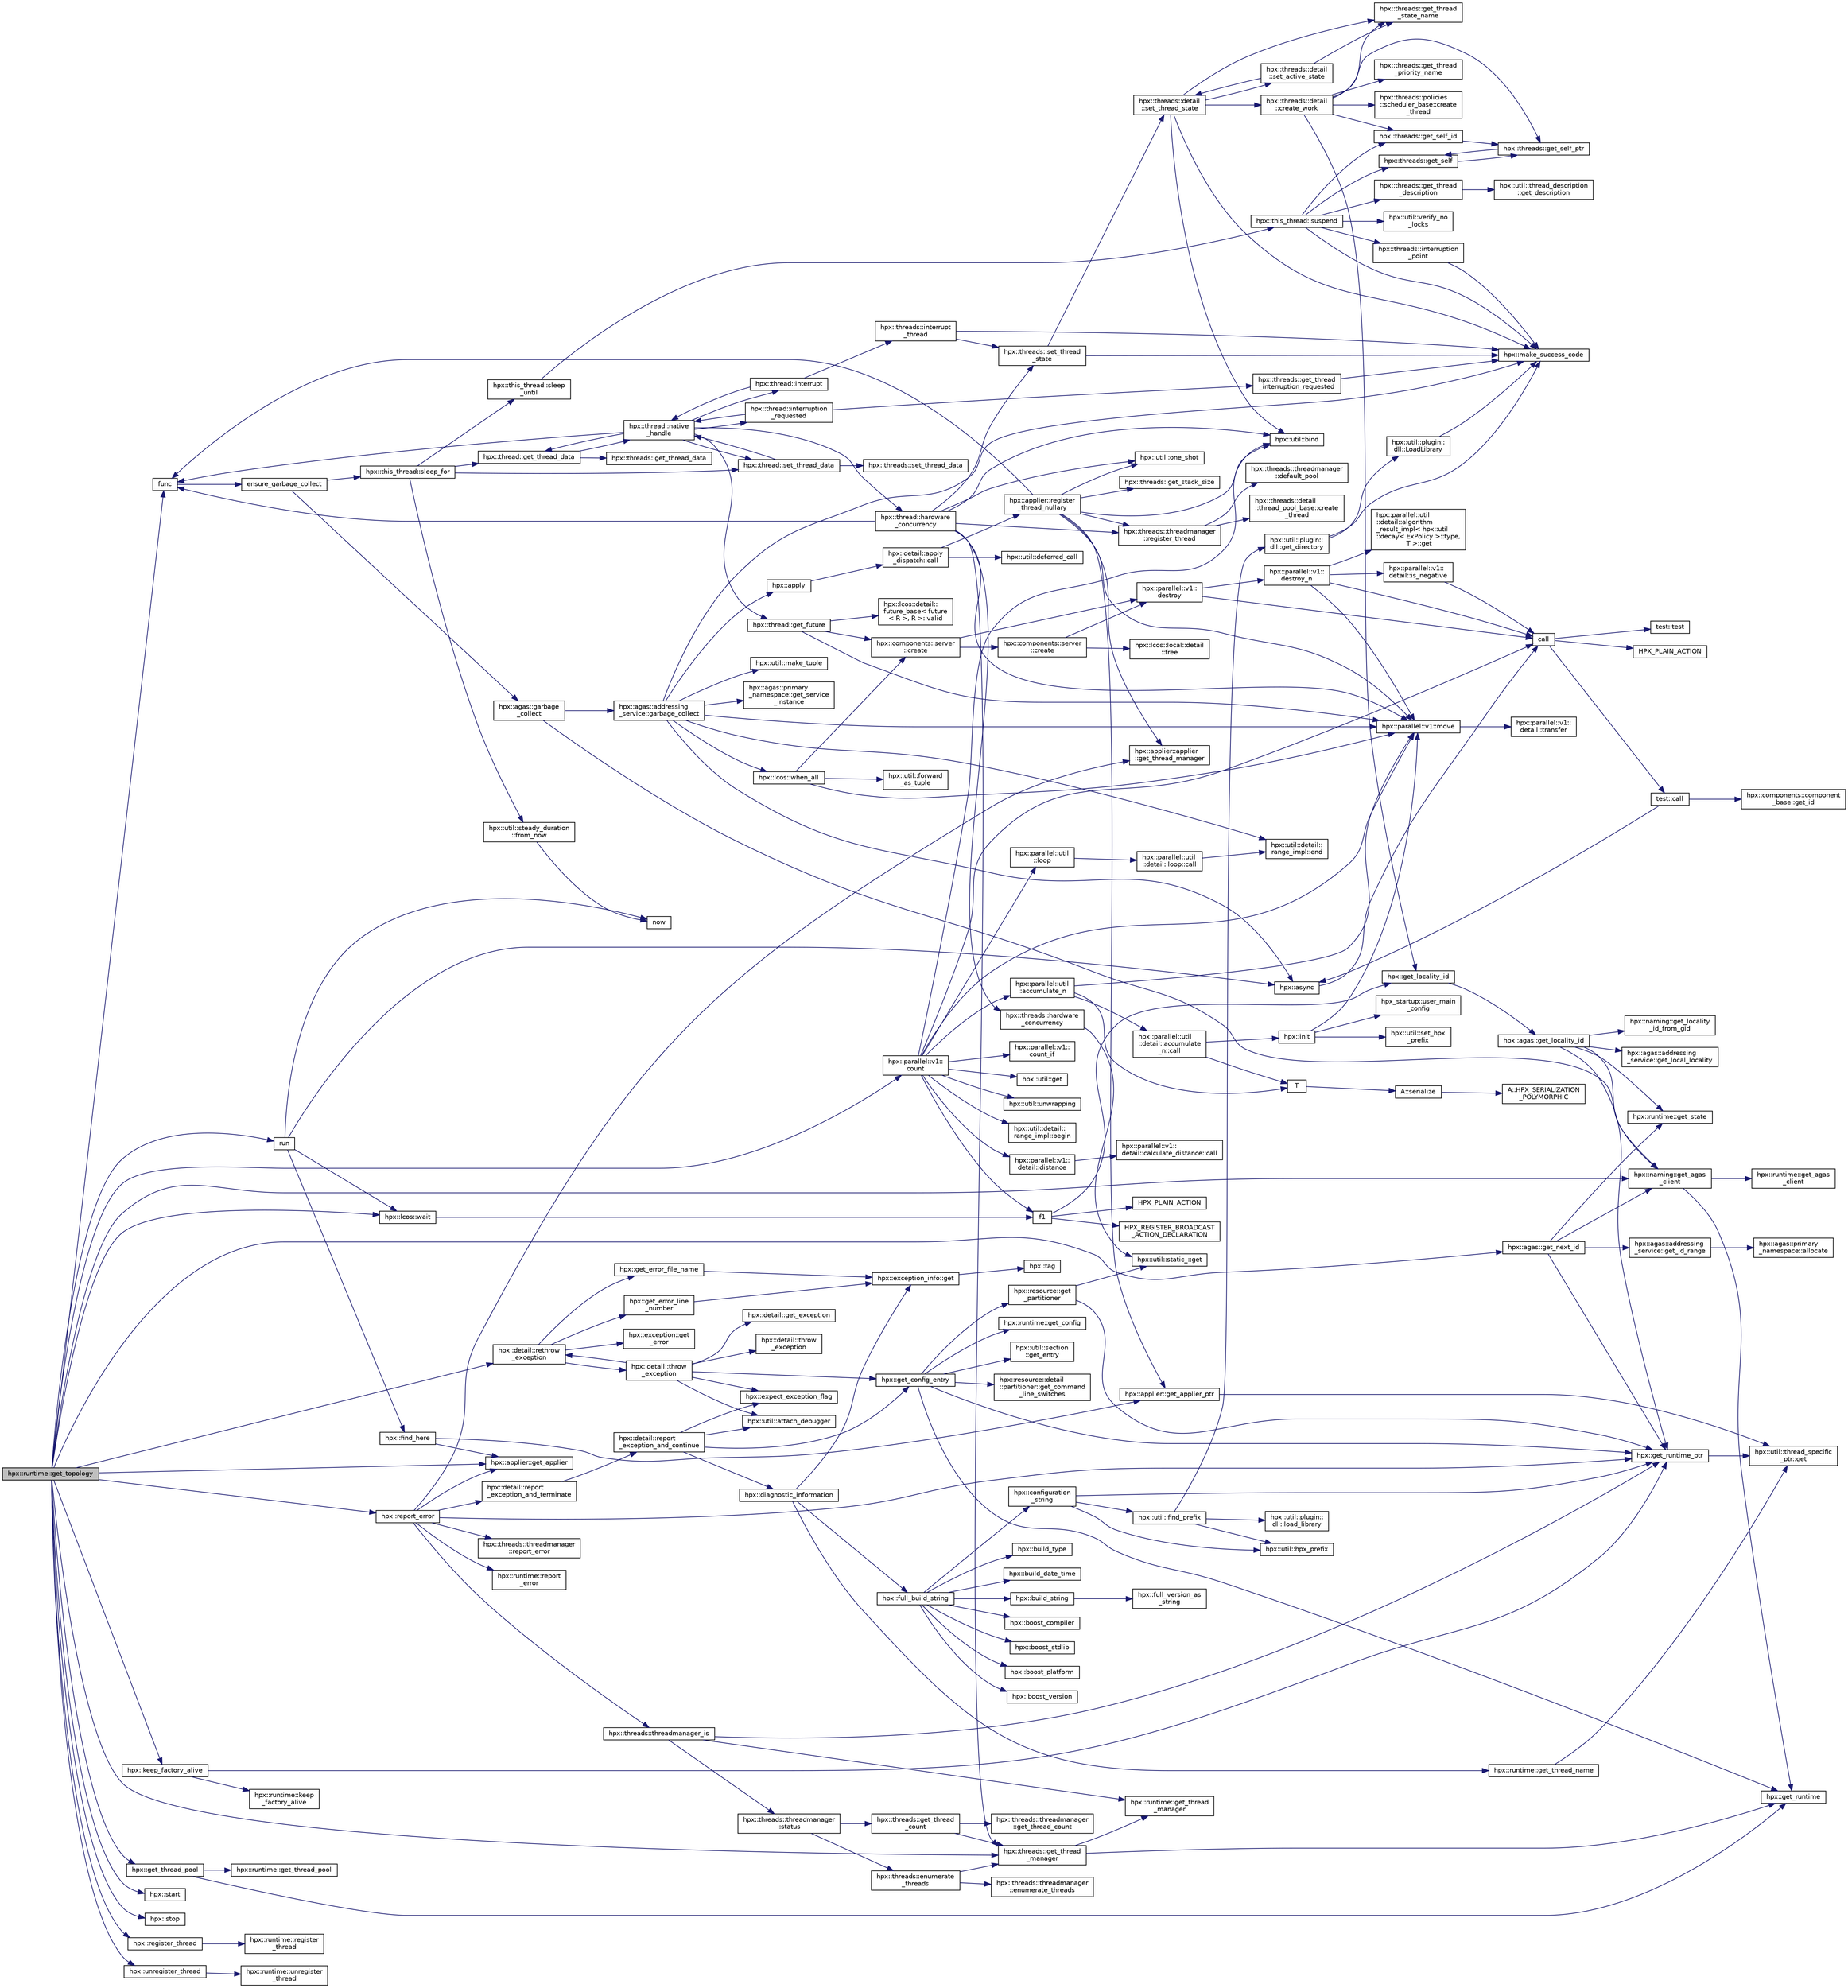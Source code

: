 digraph "hpx::runtime::get_topology"
{
  edge [fontname="Helvetica",fontsize="10",labelfontname="Helvetica",labelfontsize="10"];
  node [fontname="Helvetica",fontsize="10",shape=record];
  rankdir="LR";
  Node5191 [label="hpx::runtime::get_topology",height=0.2,width=0.4,color="black", fillcolor="grey75", style="filled", fontcolor="black"];
  Node5191 -> Node5192 [color="midnightblue",fontsize="10",style="solid",fontname="Helvetica"];
  Node5192 [label="run",height=0.2,width=0.4,color="black", fillcolor="white", style="filled",URL="$df/d90/qt_8cpp.html#a7e15a887e130d217ac6841a6b3409c88"];
  Node5192 -> Node5193 [color="midnightblue",fontsize="10",style="solid",fontname="Helvetica"];
  Node5193 [label="hpx::async",height=0.2,width=0.4,color="black", fillcolor="white", style="filled",URL="$d8/d83/namespacehpx.html#acb7d8e37b73b823956ce144f9a57eaa4"];
  Node5193 -> Node5194 [color="midnightblue",fontsize="10",style="solid",fontname="Helvetica"];
  Node5194 [label="call",height=0.2,width=0.4,color="black", fillcolor="white", style="filled",URL="$d2/d67/promise__1620_8cpp.html#a58357f0b82bc761e1d0b9091ed563a70"];
  Node5194 -> Node5195 [color="midnightblue",fontsize="10",style="solid",fontname="Helvetica"];
  Node5195 [label="test::test",height=0.2,width=0.4,color="black", fillcolor="white", style="filled",URL="$d8/d89/structtest.html#ab42d5ece712d716b04cb3f686f297a26"];
  Node5194 -> Node5196 [color="midnightblue",fontsize="10",style="solid",fontname="Helvetica"];
  Node5196 [label="HPX_PLAIN_ACTION",height=0.2,width=0.4,color="black", fillcolor="white", style="filled",URL="$d2/d67/promise__1620_8cpp.html#ab96aab827a4b1fcaf66cfe0ba83fef23"];
  Node5194 -> Node5197 [color="midnightblue",fontsize="10",style="solid",fontname="Helvetica"];
  Node5197 [label="test::call",height=0.2,width=0.4,color="black", fillcolor="white", style="filled",URL="$d8/d89/structtest.html#aeb29e7ed6518b9426ccf1344c52620ae"];
  Node5197 -> Node5193 [color="midnightblue",fontsize="10",style="solid",fontname="Helvetica"];
  Node5197 -> Node5198 [color="midnightblue",fontsize="10",style="solid",fontname="Helvetica"];
  Node5198 [label="hpx::components::component\l_base::get_id",height=0.2,width=0.4,color="black", fillcolor="white", style="filled",URL="$d2/de6/classhpx_1_1components_1_1component__base.html#a4c8fd93514039bdf01c48d66d82b19cd"];
  Node5192 -> Node5199 [color="midnightblue",fontsize="10",style="solid",fontname="Helvetica"];
  Node5199 [label="hpx::find_here",height=0.2,width=0.4,color="black", fillcolor="white", style="filled",URL="$d8/d83/namespacehpx.html#af07c1b6e26bcdfb1138643a1a2133cf4",tooltip="Return the global id representing this locality. "];
  Node5199 -> Node5200 [color="midnightblue",fontsize="10",style="solid",fontname="Helvetica"];
  Node5200 [label="hpx::applier::get_applier_ptr",height=0.2,width=0.4,color="black", fillcolor="white", style="filled",URL="$d8/dcb/namespacehpx_1_1applier.html#a617483cf2b77ad3a0aa428ade7b35299"];
  Node5200 -> Node5201 [color="midnightblue",fontsize="10",style="solid",fontname="Helvetica"];
  Node5201 [label="hpx::util::thread_specific\l_ptr::get",height=0.2,width=0.4,color="black", fillcolor="white", style="filled",URL="$d4/d4c/structhpx_1_1util_1_1thread__specific__ptr.html#a3b27d8520710478aa41d1f74206bdba9"];
  Node5199 -> Node5202 [color="midnightblue",fontsize="10",style="solid",fontname="Helvetica"];
  Node5202 [label="hpx::applier::get_applier",height=0.2,width=0.4,color="black", fillcolor="white", style="filled",URL="$d8/dcb/namespacehpx_1_1applier.html#aba1147ab54a476403b37f20a39b1e239"];
  Node5192 -> Node5203 [color="midnightblue",fontsize="10",style="solid",fontname="Helvetica"];
  Node5203 [label="now",height=0.2,width=0.4,color="black", fillcolor="white", style="filled",URL="$de/db3/1d__stencil__1__omp_8cpp.html#a89e9667753dccfac455bd37a7a3a7b16"];
  Node5192 -> Node5204 [color="midnightblue",fontsize="10",style="solid",fontname="Helvetica"];
  Node5204 [label="hpx::lcos::wait",height=0.2,width=0.4,color="black", fillcolor="white", style="filled",URL="$d2/dc9/namespacehpx_1_1lcos.html#afff729d1ecad56e04dee234689931b12"];
  Node5204 -> Node5205 [color="midnightblue",fontsize="10",style="solid",fontname="Helvetica"];
  Node5205 [label="f1",height=0.2,width=0.4,color="black", fillcolor="white", style="filled",URL="$d8/d8b/broadcast_8cpp.html#a1751fbd41f2529b84514a9dbd767959a"];
  Node5205 -> Node5206 [color="midnightblue",fontsize="10",style="solid",fontname="Helvetica"];
  Node5206 [label="hpx::get_locality_id",height=0.2,width=0.4,color="black", fillcolor="white", style="filled",URL="$d8/d83/namespacehpx.html#a158d7c54a657bb364c1704033010697b",tooltip="Return the number of the locality this function is being called from. "];
  Node5206 -> Node5207 [color="midnightblue",fontsize="10",style="solid",fontname="Helvetica"];
  Node5207 [label="hpx::agas::get_locality_id",height=0.2,width=0.4,color="black", fillcolor="white", style="filled",URL="$dc/d54/namespacehpx_1_1agas.html#a491cc2ddecdf0f1a9129900caa6a4d3e"];
  Node5207 -> Node5208 [color="midnightblue",fontsize="10",style="solid",fontname="Helvetica"];
  Node5208 [label="hpx::get_runtime_ptr",height=0.2,width=0.4,color="black", fillcolor="white", style="filled",URL="$d8/d83/namespacehpx.html#af29daf2bb3e01b4d6495a1742b6cce64"];
  Node5208 -> Node5201 [color="midnightblue",fontsize="10",style="solid",fontname="Helvetica"];
  Node5207 -> Node5209 [color="midnightblue",fontsize="10",style="solid",fontname="Helvetica"];
  Node5209 [label="hpx::runtime::get_state",height=0.2,width=0.4,color="black", fillcolor="white", style="filled",URL="$d0/d7b/classhpx_1_1runtime.html#ab405f80e060dac95d624520f38b0524c"];
  Node5207 -> Node5210 [color="midnightblue",fontsize="10",style="solid",fontname="Helvetica"];
  Node5210 [label="hpx::naming::get_agas\l_client",height=0.2,width=0.4,color="black", fillcolor="white", style="filled",URL="$d4/dc9/namespacehpx_1_1naming.html#a0408fffd5d34b620712a801b0ae3b032"];
  Node5210 -> Node5211 [color="midnightblue",fontsize="10",style="solid",fontname="Helvetica"];
  Node5211 [label="hpx::get_runtime",height=0.2,width=0.4,color="black", fillcolor="white", style="filled",URL="$d8/d83/namespacehpx.html#aef902cc6c7dd3b9fbadf34d1e850a070"];
  Node5210 -> Node5212 [color="midnightblue",fontsize="10",style="solid",fontname="Helvetica"];
  Node5212 [label="hpx::runtime::get_agas\l_client",height=0.2,width=0.4,color="black", fillcolor="white", style="filled",URL="$d0/d7b/classhpx_1_1runtime.html#aeb5dddd30d6b9861669af8ad44d1a96a"];
  Node5207 -> Node5213 [color="midnightblue",fontsize="10",style="solid",fontname="Helvetica"];
  Node5213 [label="hpx::agas::addressing\l_service::get_local_locality",height=0.2,width=0.4,color="black", fillcolor="white", style="filled",URL="$db/d58/structhpx_1_1agas_1_1addressing__service.html#ab52c19a37c2a7a006c6c15f90ad0539c"];
  Node5207 -> Node5214 [color="midnightblue",fontsize="10",style="solid",fontname="Helvetica"];
  Node5214 [label="hpx::naming::get_locality\l_id_from_gid",height=0.2,width=0.4,color="black", fillcolor="white", style="filled",URL="$d4/dc9/namespacehpx_1_1naming.html#a7fd43037784560bd04fda9b49e33529f"];
  Node5205 -> Node5215 [color="midnightblue",fontsize="10",style="solid",fontname="Helvetica"];
  Node5215 [label="HPX_PLAIN_ACTION",height=0.2,width=0.4,color="black", fillcolor="white", style="filled",URL="$d8/d8b/broadcast_8cpp.html#a19685a0394ce6a99351f7a679f6eeefc"];
  Node5205 -> Node5216 [color="midnightblue",fontsize="10",style="solid",fontname="Helvetica"];
  Node5216 [label="HPX_REGISTER_BROADCAST\l_ACTION_DECLARATION",height=0.2,width=0.4,color="black", fillcolor="white", style="filled",URL="$d7/d38/addressing__service_8cpp.html#a573d764d9cb34eec46a4bdffcf07875f"];
  Node5191 -> Node5217 [color="midnightblue",fontsize="10",style="solid",fontname="Helvetica"];
  Node5217 [label="func",height=0.2,width=0.4,color="black", fillcolor="white", style="filled",URL="$d8/dfd/id__type__ref__counting__1032_8cpp.html#ab811b86ea5107ffb3351fcaa29d2c652"];
  Node5217 -> Node5218 [color="midnightblue",fontsize="10",style="solid",fontname="Helvetica"];
  Node5218 [label="ensure_garbage_collect",height=0.2,width=0.4,color="black", fillcolor="white", style="filled",URL="$d8/dfd/id__type__ref__counting__1032_8cpp.html#a5264b94bf7c262ac0e521fb290d476d5"];
  Node5218 -> Node5219 [color="midnightblue",fontsize="10",style="solid",fontname="Helvetica"];
  Node5219 [label="hpx::this_thread::sleep_for",height=0.2,width=0.4,color="black", fillcolor="white", style="filled",URL="$d9/d52/namespacehpx_1_1this__thread.html#afc042a5a5fa52eef2d1d177a343435cf"];
  Node5219 -> Node5220 [color="midnightblue",fontsize="10",style="solid",fontname="Helvetica"];
  Node5220 [label="hpx::this_thread::sleep\l_until",height=0.2,width=0.4,color="black", fillcolor="white", style="filled",URL="$d9/d52/namespacehpx_1_1this__thread.html#ae12a853980115b23ff0ab8ca06622658"];
  Node5220 -> Node5221 [color="midnightblue",fontsize="10",style="solid",fontname="Helvetica"];
  Node5221 [label="hpx::this_thread::suspend",height=0.2,width=0.4,color="black", fillcolor="white", style="filled",URL="$d9/d52/namespacehpx_1_1this__thread.html#aca220026fb3014c0881d129fe31c0073"];
  Node5221 -> Node5222 [color="midnightblue",fontsize="10",style="solid",fontname="Helvetica"];
  Node5222 [label="hpx::threads::get_self",height=0.2,width=0.4,color="black", fillcolor="white", style="filled",URL="$d7/d28/namespacehpx_1_1threads.html#a07daf4d6d29233f20d66d41ab7b5b8e8"];
  Node5222 -> Node5223 [color="midnightblue",fontsize="10",style="solid",fontname="Helvetica"];
  Node5223 [label="hpx::threads::get_self_ptr",height=0.2,width=0.4,color="black", fillcolor="white", style="filled",URL="$d7/d28/namespacehpx_1_1threads.html#a22877ae347ad884cde3a51397dad6c53"];
  Node5223 -> Node5222 [color="midnightblue",fontsize="10",style="solid",fontname="Helvetica"];
  Node5221 -> Node5224 [color="midnightblue",fontsize="10",style="solid",fontname="Helvetica"];
  Node5224 [label="hpx::threads::get_self_id",height=0.2,width=0.4,color="black", fillcolor="white", style="filled",URL="$d7/d28/namespacehpx_1_1threads.html#afafe0f900b9fac3d4ed3c747625c1cfe"];
  Node5224 -> Node5223 [color="midnightblue",fontsize="10",style="solid",fontname="Helvetica"];
  Node5221 -> Node5225 [color="midnightblue",fontsize="10",style="solid",fontname="Helvetica"];
  Node5225 [label="hpx::threads::interruption\l_point",height=0.2,width=0.4,color="black", fillcolor="white", style="filled",URL="$d7/d28/namespacehpx_1_1threads.html#ada6ec56a12b050707311d8c628089059"];
  Node5225 -> Node5226 [color="midnightblue",fontsize="10",style="solid",fontname="Helvetica"];
  Node5226 [label="hpx::make_success_code",height=0.2,width=0.4,color="black", fillcolor="white", style="filled",URL="$d8/d83/namespacehpx.html#a0e8512a8f49e2a6c8185061181419d8f",tooltip="Returns error_code(hpx::success, \"success\", mode). "];
  Node5221 -> Node5227 [color="midnightblue",fontsize="10",style="solid",fontname="Helvetica"];
  Node5227 [label="hpx::util::verify_no\l_locks",height=0.2,width=0.4,color="black", fillcolor="white", style="filled",URL="$df/dad/namespacehpx_1_1util.html#ae0e1837ee6f09b79b26c2e788d2e9fc9"];
  Node5221 -> Node5228 [color="midnightblue",fontsize="10",style="solid",fontname="Helvetica"];
  Node5228 [label="hpx::threads::get_thread\l_description",height=0.2,width=0.4,color="black", fillcolor="white", style="filled",URL="$d7/d28/namespacehpx_1_1threads.html#a42fc18a7a680f4e8bc633a4b4c956701"];
  Node5228 -> Node5229 [color="midnightblue",fontsize="10",style="solid",fontname="Helvetica"];
  Node5229 [label="hpx::util::thread_description\l::get_description",height=0.2,width=0.4,color="black", fillcolor="white", style="filled",URL="$df/d9e/structhpx_1_1util_1_1thread__description.html#a8c834e14eca6eb228188022577f9f952"];
  Node5221 -> Node5226 [color="midnightblue",fontsize="10",style="solid",fontname="Helvetica"];
  Node5219 -> Node5230 [color="midnightblue",fontsize="10",style="solid",fontname="Helvetica"];
  Node5230 [label="hpx::util::steady_duration\l::from_now",height=0.2,width=0.4,color="black", fillcolor="white", style="filled",URL="$d9/d4f/classhpx_1_1util_1_1steady__duration.html#a0132206d767cd0f7395507b40111a153"];
  Node5230 -> Node5203 [color="midnightblue",fontsize="10",style="solid",fontname="Helvetica"];
  Node5219 -> Node5231 [color="midnightblue",fontsize="10",style="solid",fontname="Helvetica"];
  Node5231 [label="hpx::thread::get_thread_data",height=0.2,width=0.4,color="black", fillcolor="white", style="filled",URL="$de/d9b/classhpx_1_1thread.html#a4535ef82cec3b953d2c941d20e3e3904"];
  Node5231 -> Node5232 [color="midnightblue",fontsize="10",style="solid",fontname="Helvetica"];
  Node5232 [label="hpx::threads::get_thread_data",height=0.2,width=0.4,color="black", fillcolor="white", style="filled",URL="$d7/d28/namespacehpx_1_1threads.html#a8737931ff6303807225f735b2b384ae4"];
  Node5231 -> Node5233 [color="midnightblue",fontsize="10",style="solid",fontname="Helvetica"];
  Node5233 [label="hpx::thread::native\l_handle",height=0.2,width=0.4,color="black", fillcolor="white", style="filled",URL="$de/d9b/classhpx_1_1thread.html#acf48190d264ab64c1c4ec99d0b421b5a"];
  Node5233 -> Node5234 [color="midnightblue",fontsize="10",style="solid",fontname="Helvetica"];
  Node5234 [label="hpx::thread::hardware\l_concurrency",height=0.2,width=0.4,color="black", fillcolor="white", style="filled",URL="$de/d9b/classhpx_1_1thread.html#a8e4fff210e02485ba493bc3a2a956c03"];
  Node5234 -> Node5235 [color="midnightblue",fontsize="10",style="solid",fontname="Helvetica"];
  Node5235 [label="hpx::threads::hardware\l_concurrency",height=0.2,width=0.4,color="black", fillcolor="white", style="filled",URL="$d7/d28/namespacehpx_1_1threads.html#aa8752a235478d2ad7b5ac467b63ab527"];
  Node5235 -> Node5236 [color="midnightblue",fontsize="10",style="solid",fontname="Helvetica"];
  Node5236 [label="hpx::util::static_::get",height=0.2,width=0.4,color="black", fillcolor="white", style="filled",URL="$d3/dbb/structhpx_1_1util_1_1static__.html#a2967c633948a3bf17a3b5405ef5a8318"];
  Node5234 -> Node5217 [color="midnightblue",fontsize="10",style="solid",fontname="Helvetica"];
  Node5234 -> Node5237 [color="midnightblue",fontsize="10",style="solid",fontname="Helvetica"];
  Node5237 [label="hpx::util::bind",height=0.2,width=0.4,color="black", fillcolor="white", style="filled",URL="$df/dad/namespacehpx_1_1util.html#ad844caedf82a0173d6909d910c3e48c6"];
  Node5234 -> Node5238 [color="midnightblue",fontsize="10",style="solid",fontname="Helvetica"];
  Node5238 [label="hpx::util::one_shot",height=0.2,width=0.4,color="black", fillcolor="white", style="filled",URL="$df/dad/namespacehpx_1_1util.html#a273e61be42a72415291e0ec0a4f28c7a"];
  Node5234 -> Node5239 [color="midnightblue",fontsize="10",style="solid",fontname="Helvetica"];
  Node5239 [label="hpx::parallel::v1::move",height=0.2,width=0.4,color="black", fillcolor="white", style="filled",URL="$db/db9/namespacehpx_1_1parallel_1_1v1.html#aa7c4ede081ce786c9d1eb1adff495cfc"];
  Node5239 -> Node5240 [color="midnightblue",fontsize="10",style="solid",fontname="Helvetica"];
  Node5240 [label="hpx::parallel::v1::\ldetail::transfer",height=0.2,width=0.4,color="black", fillcolor="white", style="filled",URL="$d2/ddd/namespacehpx_1_1parallel_1_1v1_1_1detail.html#ab1b56a05e1885ca7cc7ffa1804dd2f3c"];
  Node5234 -> Node5241 [color="midnightblue",fontsize="10",style="solid",fontname="Helvetica"];
  Node5241 [label="hpx::threads::get_thread\l_manager",height=0.2,width=0.4,color="black", fillcolor="white", style="filled",URL="$d7/d28/namespacehpx_1_1threads.html#a076973c3a53beadde7d967e22c4f6cce"];
  Node5241 -> Node5211 [color="midnightblue",fontsize="10",style="solid",fontname="Helvetica"];
  Node5241 -> Node5242 [color="midnightblue",fontsize="10",style="solid",fontname="Helvetica"];
  Node5242 [label="hpx::runtime::get_thread\l_manager",height=0.2,width=0.4,color="black", fillcolor="white", style="filled",URL="$d0/d7b/classhpx_1_1runtime.html#a865b12d57fcd44a8d3dda3e35414f563"];
  Node5234 -> Node5243 [color="midnightblue",fontsize="10",style="solid",fontname="Helvetica"];
  Node5243 [label="hpx::threads::threadmanager\l::register_thread",height=0.2,width=0.4,color="black", fillcolor="white", style="filled",URL="$d5/daa/classhpx_1_1threads_1_1threadmanager.html#a7f79c7578e08a60ca45eb276ce8133d8"];
  Node5243 -> Node5244 [color="midnightblue",fontsize="10",style="solid",fontname="Helvetica"];
  Node5244 [label="hpx::threads::threadmanager\l::default_pool",height=0.2,width=0.4,color="black", fillcolor="white", style="filled",URL="$d5/daa/classhpx_1_1threads_1_1threadmanager.html#a851f067d03b5dd1c5e6a9a6a841e05df"];
  Node5243 -> Node5245 [color="midnightblue",fontsize="10",style="solid",fontname="Helvetica"];
  Node5245 [label="hpx::threads::detail\l::thread_pool_base::create\l_thread",height=0.2,width=0.4,color="black", fillcolor="white", style="filled",URL="$de/dae/classhpx_1_1threads_1_1detail_1_1thread__pool__base.html#ad35d3779eef6f4528e62a26d71b34b34"];
  Node5234 -> Node5246 [color="midnightblue",fontsize="10",style="solid",fontname="Helvetica"];
  Node5246 [label="hpx::threads::set_thread\l_state",height=0.2,width=0.4,color="black", fillcolor="white", style="filled",URL="$d7/d28/namespacehpx_1_1threads.html#ac0690ad16ad778bcc79dcd727cc33025",tooltip="Set the thread state of the thread referenced by the thread_id id. "];
  Node5246 -> Node5226 [color="midnightblue",fontsize="10",style="solid",fontname="Helvetica"];
  Node5246 -> Node5247 [color="midnightblue",fontsize="10",style="solid",fontname="Helvetica"];
  Node5247 [label="hpx::threads::detail\l::set_thread_state",height=0.2,width=0.4,color="black", fillcolor="white", style="filled",URL="$d2/dd1/namespacehpx_1_1threads_1_1detail.html#af85ddc854c4a149bf1738eb1b111b9ab"];
  Node5247 -> Node5248 [color="midnightblue",fontsize="10",style="solid",fontname="Helvetica"];
  Node5248 [label="hpx::threads::get_thread\l_state_name",height=0.2,width=0.4,color="black", fillcolor="white", style="filled",URL="$d7/d28/namespacehpx_1_1threads.html#a26f91ea8d2195f165c033241c5cd11db"];
  Node5247 -> Node5226 [color="midnightblue",fontsize="10",style="solid",fontname="Helvetica"];
  Node5247 -> Node5237 [color="midnightblue",fontsize="10",style="solid",fontname="Helvetica"];
  Node5247 -> Node5249 [color="midnightblue",fontsize="10",style="solid",fontname="Helvetica"];
  Node5249 [label="hpx::threads::detail\l::set_active_state",height=0.2,width=0.4,color="black", fillcolor="white", style="filled",URL="$d2/dd1/namespacehpx_1_1threads_1_1detail.html#a45884a5bf04ad66a4f259231a3947e76"];
  Node5249 -> Node5248 [color="midnightblue",fontsize="10",style="solid",fontname="Helvetica"];
  Node5249 -> Node5247 [color="midnightblue",fontsize="10",style="solid",fontname="Helvetica"];
  Node5247 -> Node5250 [color="midnightblue",fontsize="10",style="solid",fontname="Helvetica"];
  Node5250 [label="hpx::threads::detail\l::create_work",height=0.2,width=0.4,color="black", fillcolor="white", style="filled",URL="$d2/dd1/namespacehpx_1_1threads_1_1detail.html#ae22384a3c1b1a1940032fad068fb54b1"];
  Node5250 -> Node5248 [color="midnightblue",fontsize="10",style="solid",fontname="Helvetica"];
  Node5250 -> Node5251 [color="midnightblue",fontsize="10",style="solid",fontname="Helvetica"];
  Node5251 [label="hpx::threads::get_thread\l_priority_name",height=0.2,width=0.4,color="black", fillcolor="white", style="filled",URL="$d7/d28/namespacehpx_1_1threads.html#a9c6b2fec0c1cf5b06ff83ce756ca6d42"];
  Node5250 -> Node5223 [color="midnightblue",fontsize="10",style="solid",fontname="Helvetica"];
  Node5250 -> Node5224 [color="midnightblue",fontsize="10",style="solid",fontname="Helvetica"];
  Node5250 -> Node5206 [color="midnightblue",fontsize="10",style="solid",fontname="Helvetica"];
  Node5250 -> Node5252 [color="midnightblue",fontsize="10",style="solid",fontname="Helvetica"];
  Node5252 [label="hpx::threads::policies\l::scheduler_base::create\l_thread",height=0.2,width=0.4,color="black", fillcolor="white", style="filled",URL="$dd/d7e/structhpx_1_1threads_1_1policies_1_1scheduler__base.html#ad3b05cd7f363cc8e8410ce368c3794e0"];
  Node5233 -> Node5253 [color="midnightblue",fontsize="10",style="solid",fontname="Helvetica"];
  Node5253 [label="hpx::thread::interrupt",height=0.2,width=0.4,color="black", fillcolor="white", style="filled",URL="$de/d9b/classhpx_1_1thread.html#ac34d0d033aa743c476a79dbc2e1a8a39"];
  Node5253 -> Node5254 [color="midnightblue",fontsize="10",style="solid",fontname="Helvetica"];
  Node5254 [label="hpx::threads::interrupt\l_thread",height=0.2,width=0.4,color="black", fillcolor="white", style="filled",URL="$d7/d28/namespacehpx_1_1threads.html#a6bdda1a2aab61b9b13d274b5155d7e73"];
  Node5254 -> Node5226 [color="midnightblue",fontsize="10",style="solid",fontname="Helvetica"];
  Node5254 -> Node5246 [color="midnightblue",fontsize="10",style="solid",fontname="Helvetica"];
  Node5253 -> Node5233 [color="midnightblue",fontsize="10",style="solid",fontname="Helvetica"];
  Node5233 -> Node5255 [color="midnightblue",fontsize="10",style="solid",fontname="Helvetica"];
  Node5255 [label="hpx::thread::interruption\l_requested",height=0.2,width=0.4,color="black", fillcolor="white", style="filled",URL="$de/d9b/classhpx_1_1thread.html#a33276bb4c20bbb0b1978944e18ef71b8"];
  Node5255 -> Node5256 [color="midnightblue",fontsize="10",style="solid",fontname="Helvetica"];
  Node5256 [label="hpx::threads::get_thread\l_interruption_requested",height=0.2,width=0.4,color="black", fillcolor="white", style="filled",URL="$d7/d28/namespacehpx_1_1threads.html#ae64a7fdb8b5c8bac7be0c8282672a03b"];
  Node5256 -> Node5226 [color="midnightblue",fontsize="10",style="solid",fontname="Helvetica"];
  Node5255 -> Node5233 [color="midnightblue",fontsize="10",style="solid",fontname="Helvetica"];
  Node5233 -> Node5257 [color="midnightblue",fontsize="10",style="solid",fontname="Helvetica"];
  Node5257 [label="hpx::thread::get_future",height=0.2,width=0.4,color="black", fillcolor="white", style="filled",URL="$de/d9b/classhpx_1_1thread.html#a87fdb0d8da826366fc190ed224900a64"];
  Node5257 -> Node5258 [color="midnightblue",fontsize="10",style="solid",fontname="Helvetica"];
  Node5258 [label="hpx::lcos::detail::\lfuture_base\< future\l\< R \>, R \>::valid",height=0.2,width=0.4,color="black", fillcolor="white", style="filled",URL="$d5/dd7/classhpx_1_1lcos_1_1detail_1_1future__base.html#aaf7beb7374815614363033bd96573e75"];
  Node5257 -> Node5259 [color="midnightblue",fontsize="10",style="solid",fontname="Helvetica"];
  Node5259 [label="hpx::components::server\l::create",height=0.2,width=0.4,color="black", fillcolor="white", style="filled",URL="$d2/da2/namespacehpx_1_1components_1_1server.html#ac776c89f3d68ceb910e8cee9fa937ab4",tooltip="Create arrays of components using their default constructor. "];
  Node5259 -> Node5260 [color="midnightblue",fontsize="10",style="solid",fontname="Helvetica"];
  Node5260 [label="hpx::components::server\l::create",height=0.2,width=0.4,color="black", fillcolor="white", style="filled",URL="$d2/da2/namespacehpx_1_1components_1_1server.html#a77d26de181c97b444565e230577981bd"];
  Node5260 -> Node5261 [color="midnightblue",fontsize="10",style="solid",fontname="Helvetica"];
  Node5261 [label="hpx::lcos::local::detail\l::free",height=0.2,width=0.4,color="black", fillcolor="white", style="filled",URL="$d4/dcb/namespacehpx_1_1lcos_1_1local_1_1detail.html#a55a940f019734e9bb045dc123cd80e48"];
  Node5260 -> Node5262 [color="midnightblue",fontsize="10",style="solid",fontname="Helvetica"];
  Node5262 [label="hpx::parallel::v1::\ldestroy",height=0.2,width=0.4,color="black", fillcolor="white", style="filled",URL="$db/db9/namespacehpx_1_1parallel_1_1v1.html#acf303558375048e8a7cc9a2c2e09477f"];
  Node5262 -> Node5194 [color="midnightblue",fontsize="10",style="solid",fontname="Helvetica"];
  Node5262 -> Node5263 [color="midnightblue",fontsize="10",style="solid",fontname="Helvetica"];
  Node5263 [label="hpx::parallel::v1::\ldestroy_n",height=0.2,width=0.4,color="black", fillcolor="white", style="filled",URL="$db/db9/namespacehpx_1_1parallel_1_1v1.html#a71d0691132a300690163f5636bcd5bd3"];
  Node5263 -> Node5264 [color="midnightblue",fontsize="10",style="solid",fontname="Helvetica"];
  Node5264 [label="hpx::parallel::v1::\ldetail::is_negative",height=0.2,width=0.4,color="black", fillcolor="white", style="filled",URL="$d2/ddd/namespacehpx_1_1parallel_1_1v1_1_1detail.html#adf2e40fc4b20ad0fd442ee3118a4d527"];
  Node5264 -> Node5194 [color="midnightblue",fontsize="10",style="solid",fontname="Helvetica"];
  Node5263 -> Node5265 [color="midnightblue",fontsize="10",style="solid",fontname="Helvetica"];
  Node5265 [label="hpx::parallel::util\l::detail::algorithm\l_result_impl\< hpx::util\l::decay\< ExPolicy \>::type,\l T \>::get",height=0.2,width=0.4,color="black", fillcolor="white", style="filled",URL="$d2/d42/structhpx_1_1parallel_1_1util_1_1detail_1_1algorithm__result__impl.html#ab5b051e8ec74eff5e0e62fd63f5d377e"];
  Node5263 -> Node5239 [color="midnightblue",fontsize="10",style="solid",fontname="Helvetica"];
  Node5263 -> Node5194 [color="midnightblue",fontsize="10",style="solid",fontname="Helvetica"];
  Node5259 -> Node5262 [color="midnightblue",fontsize="10",style="solid",fontname="Helvetica"];
  Node5257 -> Node5239 [color="midnightblue",fontsize="10",style="solid",fontname="Helvetica"];
  Node5233 -> Node5231 [color="midnightblue",fontsize="10",style="solid",fontname="Helvetica"];
  Node5233 -> Node5266 [color="midnightblue",fontsize="10",style="solid",fontname="Helvetica"];
  Node5266 [label="hpx::thread::set_thread_data",height=0.2,width=0.4,color="black", fillcolor="white", style="filled",URL="$de/d9b/classhpx_1_1thread.html#a7317a3cf5251f3b33c990449570d4cea"];
  Node5266 -> Node5267 [color="midnightblue",fontsize="10",style="solid",fontname="Helvetica"];
  Node5267 [label="hpx::threads::set_thread_data",height=0.2,width=0.4,color="black", fillcolor="white", style="filled",URL="$d7/d28/namespacehpx_1_1threads.html#a00a625acc149fce3ae38e4340454acf7"];
  Node5266 -> Node5233 [color="midnightblue",fontsize="10",style="solid",fontname="Helvetica"];
  Node5233 -> Node5217 [color="midnightblue",fontsize="10",style="solid",fontname="Helvetica"];
  Node5219 -> Node5266 [color="midnightblue",fontsize="10",style="solid",fontname="Helvetica"];
  Node5218 -> Node5268 [color="midnightblue",fontsize="10",style="solid",fontname="Helvetica"];
  Node5268 [label="hpx::agas::garbage\l_collect",height=0.2,width=0.4,color="black", fillcolor="white", style="filled",URL="$dc/d54/namespacehpx_1_1agas.html#a951337adc4f9bd6df00a50737468e911"];
  Node5268 -> Node5210 [color="midnightblue",fontsize="10",style="solid",fontname="Helvetica"];
  Node5268 -> Node5269 [color="midnightblue",fontsize="10",style="solid",fontname="Helvetica"];
  Node5269 [label="hpx::agas::addressing\l_service::garbage_collect",height=0.2,width=0.4,color="black", fillcolor="white", style="filled",URL="$db/d58/structhpx_1_1agas_1_1addressing__service.html#a87dcae0eacf6e62d5103ebf516d86f63"];
  Node5269 -> Node5226 [color="midnightblue",fontsize="10",style="solid",fontname="Helvetica"];
  Node5269 -> Node5270 [color="midnightblue",fontsize="10",style="solid",fontname="Helvetica"];
  Node5270 [label="hpx::agas::primary\l_namespace::get_service\l_instance",height=0.2,width=0.4,color="black", fillcolor="white", style="filled",URL="$d1/d43/structhpx_1_1agas_1_1primary__namespace.html#a7630ff0f30ff8c23b13b4672c5350e2e"];
  Node5269 -> Node5271 [color="midnightblue",fontsize="10",style="solid",fontname="Helvetica"];
  Node5271 [label="hpx::util::make_tuple",height=0.2,width=0.4,color="black", fillcolor="white", style="filled",URL="$df/dad/namespacehpx_1_1util.html#a06fa74211a987d208e013f400a9f5328"];
  Node5269 -> Node5272 [color="midnightblue",fontsize="10",style="solid",fontname="Helvetica"];
  Node5272 [label="hpx::util::detail::\lrange_impl::end",height=0.2,width=0.4,color="black", fillcolor="white", style="filled",URL="$d4/d4a/namespacehpx_1_1util_1_1detail_1_1range__impl.html#afb2ea48b0902f52ee4d8b764807b4316"];
  Node5269 -> Node5273 [color="midnightblue",fontsize="10",style="solid",fontname="Helvetica"];
  Node5273 [label="hpx::apply",height=0.2,width=0.4,color="black", fillcolor="white", style="filled",URL="$d8/d83/namespacehpx.html#aa87762f0db0731d385f3fdfdb25d59fc"];
  Node5273 -> Node5274 [color="midnightblue",fontsize="10",style="solid",fontname="Helvetica"];
  Node5274 [label="hpx::detail::apply\l_dispatch::call",height=0.2,width=0.4,color="black", fillcolor="white", style="filled",URL="$db/de8/structhpx_1_1detail_1_1apply__dispatch.html#a0755fab16d281e74bcff0f8045be9459"];
  Node5274 -> Node5275 [color="midnightblue",fontsize="10",style="solid",fontname="Helvetica"];
  Node5275 [label="hpx::applier::register\l_thread_nullary",height=0.2,width=0.4,color="black", fillcolor="white", style="filled",URL="$d8/dcb/namespacehpx_1_1applier.html#a401cd1145927e58d74d1eb52aaccd936"];
  Node5275 -> Node5200 [color="midnightblue",fontsize="10",style="solid",fontname="Helvetica"];
  Node5275 -> Node5217 [color="midnightblue",fontsize="10",style="solid",fontname="Helvetica"];
  Node5275 -> Node5237 [color="midnightblue",fontsize="10",style="solid",fontname="Helvetica"];
  Node5275 -> Node5238 [color="midnightblue",fontsize="10",style="solid",fontname="Helvetica"];
  Node5275 -> Node5239 [color="midnightblue",fontsize="10",style="solid",fontname="Helvetica"];
  Node5275 -> Node5276 [color="midnightblue",fontsize="10",style="solid",fontname="Helvetica"];
  Node5276 [label="hpx::threads::get_stack_size",height=0.2,width=0.4,color="black", fillcolor="white", style="filled",URL="$d7/d28/namespacehpx_1_1threads.html#af597241b3c2785150be206737ca04aa6",tooltip="The get_stack_size function is part of the thread related API. It. "];
  Node5275 -> Node5277 [color="midnightblue",fontsize="10",style="solid",fontname="Helvetica"];
  Node5277 [label="hpx::applier::applier\l::get_thread_manager",height=0.2,width=0.4,color="black", fillcolor="white", style="filled",URL="$da/dcb/classhpx_1_1applier_1_1applier.html#acc36d583973701e573be39da97bba866",tooltip="Access the thread-manager instance associated with this applier. "];
  Node5275 -> Node5243 [color="midnightblue",fontsize="10",style="solid",fontname="Helvetica"];
  Node5274 -> Node5278 [color="midnightblue",fontsize="10",style="solid",fontname="Helvetica"];
  Node5278 [label="hpx::util::deferred_call",height=0.2,width=0.4,color="black", fillcolor="white", style="filled",URL="$df/dad/namespacehpx_1_1util.html#acdded623c658a7a3436f7e76bc9d881c"];
  Node5269 -> Node5239 [color="midnightblue",fontsize="10",style="solid",fontname="Helvetica"];
  Node5269 -> Node5193 [color="midnightblue",fontsize="10",style="solid",fontname="Helvetica"];
  Node5269 -> Node5279 [color="midnightblue",fontsize="10",style="solid",fontname="Helvetica"];
  Node5279 [label="hpx::lcos::when_all",height=0.2,width=0.4,color="black", fillcolor="white", style="filled",URL="$d2/dc9/namespacehpx_1_1lcos.html#a1a6fb024d8690923fb185d5aee204d54"];
  Node5279 -> Node5280 [color="midnightblue",fontsize="10",style="solid",fontname="Helvetica"];
  Node5280 [label="hpx::util::forward\l_as_tuple",height=0.2,width=0.4,color="black", fillcolor="white", style="filled",URL="$df/dad/namespacehpx_1_1util.html#ab7c31e3f24c3302a4f67b6735a6fa597"];
  Node5279 -> Node5239 [color="midnightblue",fontsize="10",style="solid",fontname="Helvetica"];
  Node5279 -> Node5259 [color="midnightblue",fontsize="10",style="solid",fontname="Helvetica"];
  Node5191 -> Node5281 [color="midnightblue",fontsize="10",style="solid",fontname="Helvetica"];
  Node5281 [label="hpx::detail::rethrow\l_exception",height=0.2,width=0.4,color="black", fillcolor="white", style="filled",URL="$d5/dbe/namespacehpx_1_1detail.html#aee8c9834a58f5c303ab3458b3b47d557"];
  Node5281 -> Node5282 [color="midnightblue",fontsize="10",style="solid",fontname="Helvetica"];
  Node5282 [label="hpx::detail::throw\l_exception",height=0.2,width=0.4,color="black", fillcolor="white", style="filled",URL="$d5/dbe/namespacehpx_1_1detail.html#a6366f24c7da7fddd56679cb4f108689d"];
  Node5282 -> Node5283 [color="midnightblue",fontsize="10",style="solid",fontname="Helvetica"];
  Node5283 [label="hpx::expect_exception_flag",height=0.2,width=0.4,color="black", fillcolor="white", style="filled",URL="$d8/d83/namespacehpx.html#ab67c753a0a830fd90332e88a18377f90"];
  Node5282 -> Node5284 [color="midnightblue",fontsize="10",style="solid",fontname="Helvetica"];
  Node5284 [label="hpx::get_config_entry",height=0.2,width=0.4,color="black", fillcolor="white", style="filled",URL="$d8/d83/namespacehpx.html#a097240e6744bc8905f708932da401835",tooltip="Retrieve the string value of a configuration entry given by key. "];
  Node5284 -> Node5208 [color="midnightblue",fontsize="10",style="solid",fontname="Helvetica"];
  Node5284 -> Node5211 [color="midnightblue",fontsize="10",style="solid",fontname="Helvetica"];
  Node5284 -> Node5285 [color="midnightblue",fontsize="10",style="solid",fontname="Helvetica"];
  Node5285 [label="hpx::runtime::get_config",height=0.2,width=0.4,color="black", fillcolor="white", style="filled",URL="$d0/d7b/classhpx_1_1runtime.html#a0bfe0241e54b1fe1dd4ec181d944de43",tooltip="access configuration information "];
  Node5284 -> Node5286 [color="midnightblue",fontsize="10",style="solid",fontname="Helvetica"];
  Node5286 [label="hpx::util::section\l::get_entry",height=0.2,width=0.4,color="black", fillcolor="white", style="filled",URL="$dd/de4/classhpx_1_1util_1_1section.html#a02ac2ca2a4490347405dec03df46af88"];
  Node5284 -> Node5287 [color="midnightblue",fontsize="10",style="solid",fontname="Helvetica"];
  Node5287 [label="hpx::resource::get\l_partitioner",height=0.2,width=0.4,color="black", fillcolor="white", style="filled",URL="$dd/da5/namespacehpx_1_1resource.html#af91354c369d9a22a00581d6b6da7d0ee"];
  Node5287 -> Node5236 [color="midnightblue",fontsize="10",style="solid",fontname="Helvetica"];
  Node5287 -> Node5208 [color="midnightblue",fontsize="10",style="solid",fontname="Helvetica"];
  Node5284 -> Node5288 [color="midnightblue",fontsize="10",style="solid",fontname="Helvetica"];
  Node5288 [label="hpx::resource::detail\l::partitioner::get_command\l_line_switches",height=0.2,width=0.4,color="black", fillcolor="white", style="filled",URL="$d0/dab/classhpx_1_1resource_1_1detail_1_1partitioner.html#a16fe01dd59b2c89bd556788b5713522e"];
  Node5282 -> Node5289 [color="midnightblue",fontsize="10",style="solid",fontname="Helvetica"];
  Node5289 [label="hpx::util::attach_debugger",height=0.2,width=0.4,color="black", fillcolor="white", style="filled",URL="$df/dad/namespacehpx_1_1util.html#a4d53a5f5c04d022a87d71b19af5d14f3"];
  Node5282 -> Node5281 [color="midnightblue",fontsize="10",style="solid",fontname="Helvetica"];
  Node5282 -> Node5290 [color="midnightblue",fontsize="10",style="solid",fontname="Helvetica"];
  Node5290 [label="hpx::detail::get_exception",height=0.2,width=0.4,color="black", fillcolor="white", style="filled",URL="$d5/dbe/namespacehpx_1_1detail.html#aeddff6225bf1465af33dd657d550796b"];
  Node5282 -> Node5291 [color="midnightblue",fontsize="10",style="solid",fontname="Helvetica"];
  Node5291 [label="hpx::detail::throw\l_exception",height=0.2,width=0.4,color="black", fillcolor="white", style="filled",URL="$d5/dbe/namespacehpx_1_1detail.html#a2ae7ed92c53dbd2adaa2ae33d3433370"];
  Node5281 -> Node5292 [color="midnightblue",fontsize="10",style="solid",fontname="Helvetica"];
  Node5292 [label="hpx::exception::get\l_error",height=0.2,width=0.4,color="black", fillcolor="white", style="filled",URL="$de/d25/classhpx_1_1exception.html#a427fc21f422d4a796cf7e8f7b74c1fe1"];
  Node5281 -> Node5293 [color="midnightblue",fontsize="10",style="solid",fontname="Helvetica"];
  Node5293 [label="hpx::get_error_file_name",height=0.2,width=0.4,color="black", fillcolor="white", style="filled",URL="$d8/d83/namespacehpx.html#a0af92c8ff70bbc40c078ef06a2ff4647",tooltip="Return the (source code) file name of the function from which the exception was thrown. "];
  Node5293 -> Node5294 [color="midnightblue",fontsize="10",style="solid",fontname="Helvetica"];
  Node5294 [label="hpx::exception_info::get",height=0.2,width=0.4,color="black", fillcolor="white", style="filled",URL="$d9/dd9/classhpx_1_1exception__info.html#a5185a3dd356feafdff056cc4004d15b4"];
  Node5294 -> Node5295 [color="midnightblue",fontsize="10",style="solid",fontname="Helvetica"];
  Node5295 [label="hpx::tag",height=0.2,width=0.4,color="black", fillcolor="white", style="filled",URL="$d8/d83/namespacehpx.html#ab8a2c6d15512607b77dc35c2cbffbd24"];
  Node5281 -> Node5296 [color="midnightblue",fontsize="10",style="solid",fontname="Helvetica"];
  Node5296 [label="hpx::get_error_line\l_number",height=0.2,width=0.4,color="black", fillcolor="white", style="filled",URL="$d8/d83/namespacehpx.html#ae0112fceccd5a51798ed81d88906468e",tooltip="Return the line number in the (source code) file of the function from which the exception was thrown..."];
  Node5296 -> Node5294 [color="midnightblue",fontsize="10",style="solid",fontname="Helvetica"];
  Node5191 -> Node5297 [color="midnightblue",fontsize="10",style="solid",fontname="Helvetica"];
  Node5297 [label="hpx::start",height=0.2,width=0.4,color="black", fillcolor="white", style="filled",URL="$d8/d83/namespacehpx.html#a7e832bd3c4af93a4619dbe97a5b1c3d2",tooltip="Main non-blocking entry point for launching the HPX runtime system. "];
  Node5191 -> Node5204 [color="midnightblue",fontsize="10",style="solid",fontname="Helvetica"];
  Node5191 -> Node5298 [color="midnightblue",fontsize="10",style="solid",fontname="Helvetica"];
  Node5298 [label="hpx::stop",height=0.2,width=0.4,color="black", fillcolor="white", style="filled",URL="$d8/d83/namespacehpx.html#a01a3c286e028da685dd9d616fb7c33c7",tooltip="Stop the runtime system. "];
  Node5191 -> Node5241 [color="midnightblue",fontsize="10",style="solid",fontname="Helvetica"];
  Node5191 -> Node5210 [color="midnightblue",fontsize="10",style="solid",fontname="Helvetica"];
  Node5191 -> Node5202 [color="midnightblue",fontsize="10",style="solid",fontname="Helvetica"];
  Node5191 -> Node5299 [color="midnightblue",fontsize="10",style="solid",fontname="Helvetica"];
  Node5299 [label="hpx::report_error",height=0.2,width=0.4,color="black", fillcolor="white", style="filled",URL="$d8/d83/namespacehpx.html#ad3a47f9cb15f1800be181e4f249a0ede",tooltip="The function report_error reports the given exception to the console. "];
  Node5299 -> Node5300 [color="midnightblue",fontsize="10",style="solid",fontname="Helvetica"];
  Node5300 [label="hpx::threads::threadmanager_is",height=0.2,width=0.4,color="black", fillcolor="white", style="filled",URL="$d7/d28/namespacehpx_1_1threads.html#a79ebd37a6bd090d20a14cc85df4b6f73"];
  Node5300 -> Node5208 [color="midnightblue",fontsize="10",style="solid",fontname="Helvetica"];
  Node5300 -> Node5242 [color="midnightblue",fontsize="10",style="solid",fontname="Helvetica"];
  Node5300 -> Node5301 [color="midnightblue",fontsize="10",style="solid",fontname="Helvetica"];
  Node5301 [label="hpx::threads::threadmanager\l::status",height=0.2,width=0.4,color="black", fillcolor="white", style="filled",URL="$d5/daa/classhpx_1_1threads_1_1threadmanager.html#ad356526186c9d3ebfd1677bea135141c",tooltip="Return whether the thread manager is still running This returns the \"minimal state\", i.e. the state of the least advanced thread pool. "];
  Node5301 -> Node5302 [color="midnightblue",fontsize="10",style="solid",fontname="Helvetica"];
  Node5302 [label="hpx::threads::get_thread\l_count",height=0.2,width=0.4,color="black", fillcolor="white", style="filled",URL="$d7/d28/namespacehpx_1_1threads.html#ae2b675b9517381442c7201c041033680"];
  Node5302 -> Node5241 [color="midnightblue",fontsize="10",style="solid",fontname="Helvetica"];
  Node5302 -> Node5303 [color="midnightblue",fontsize="10",style="solid",fontname="Helvetica"];
  Node5303 [label="hpx::threads::threadmanager\l::get_thread_count",height=0.2,width=0.4,color="black", fillcolor="white", style="filled",URL="$d5/daa/classhpx_1_1threads_1_1threadmanager.html#a99c0004e6ed0e91a033720b7f52ab5b8",tooltip="return the number of HPX-threads with the given state "];
  Node5301 -> Node5304 [color="midnightblue",fontsize="10",style="solid",fontname="Helvetica"];
  Node5304 [label="hpx::threads::enumerate\l_threads",height=0.2,width=0.4,color="black", fillcolor="white", style="filled",URL="$d7/d28/namespacehpx_1_1threads.html#a5dd2cea272f81a19d4f61470851a29cf"];
  Node5304 -> Node5241 [color="midnightblue",fontsize="10",style="solid",fontname="Helvetica"];
  Node5304 -> Node5305 [color="midnightblue",fontsize="10",style="solid",fontname="Helvetica"];
  Node5305 [label="hpx::threads::threadmanager\l::enumerate_threads",height=0.2,width=0.4,color="black", fillcolor="white", style="filled",URL="$d5/daa/classhpx_1_1threads_1_1threadmanager.html#a8cdd7f11e2411b7943e10fb628aab40a"];
  Node5299 -> Node5208 [color="midnightblue",fontsize="10",style="solid",fontname="Helvetica"];
  Node5299 -> Node5306 [color="midnightblue",fontsize="10",style="solid",fontname="Helvetica"];
  Node5306 [label="hpx::runtime::report\l_error",height=0.2,width=0.4,color="black", fillcolor="white", style="filled",URL="$d0/d7b/classhpx_1_1runtime.html#a4145758864f4163a0dae50f0943a299a"];
  Node5299 -> Node5307 [color="midnightblue",fontsize="10",style="solid",fontname="Helvetica"];
  Node5307 [label="hpx::detail::report\l_exception_and_terminate",height=0.2,width=0.4,color="black", fillcolor="white", style="filled",URL="$d5/dbe/namespacehpx_1_1detail.html#a9a5760040a99bb3999e3b3ab7568c2bd"];
  Node5307 -> Node5308 [color="midnightblue",fontsize="10",style="solid",fontname="Helvetica"];
  Node5308 [label="hpx::detail::report\l_exception_and_continue",height=0.2,width=0.4,color="black", fillcolor="white", style="filled",URL="$d5/dbe/namespacehpx_1_1detail.html#ab7d43ed0cea021534098b96531ccccd4"];
  Node5308 -> Node5283 [color="midnightblue",fontsize="10",style="solid",fontname="Helvetica"];
  Node5308 -> Node5284 [color="midnightblue",fontsize="10",style="solid",fontname="Helvetica"];
  Node5308 -> Node5289 [color="midnightblue",fontsize="10",style="solid",fontname="Helvetica"];
  Node5308 -> Node5309 [color="midnightblue",fontsize="10",style="solid",fontname="Helvetica"];
  Node5309 [label="hpx::diagnostic_information",height=0.2,width=0.4,color="black", fillcolor="white", style="filled",URL="$d8/d83/namespacehpx.html#af59d165ab289edc23121bae716d73b81",tooltip="Extract the diagnostic information embedded in the given exception and return a string holding a form..."];
  Node5309 -> Node5294 [color="midnightblue",fontsize="10",style="solid",fontname="Helvetica"];
  Node5309 -> Node5310 [color="midnightblue",fontsize="10",style="solid",fontname="Helvetica"];
  Node5310 [label="hpx::runtime::get_thread_name",height=0.2,width=0.4,color="black", fillcolor="white", style="filled",URL="$d0/d7b/classhpx_1_1runtime.html#adeb6fca03ce5ab9019872891481aa31f",tooltip="Return the name of the calling thread. "];
  Node5310 -> Node5201 [color="midnightblue",fontsize="10",style="solid",fontname="Helvetica"];
  Node5309 -> Node5311 [color="midnightblue",fontsize="10",style="solid",fontname="Helvetica"];
  Node5311 [label="hpx::full_build_string",height=0.2,width=0.4,color="black", fillcolor="white", style="filled",URL="$d8/d83/namespacehpx.html#a6356ac723faa377908f86f070bd8af50"];
  Node5311 -> Node5312 [color="midnightblue",fontsize="10",style="solid",fontname="Helvetica"];
  Node5312 [label="hpx::configuration\l_string",height=0.2,width=0.4,color="black", fillcolor="white", style="filled",URL="$d8/d83/namespacehpx.html#a314bf4bb346f74f65dbeda6dd5c5c82f"];
  Node5312 -> Node5208 [color="midnightblue",fontsize="10",style="solid",fontname="Helvetica"];
  Node5312 -> Node5313 [color="midnightblue",fontsize="10",style="solid",fontname="Helvetica"];
  Node5313 [label="hpx::util::hpx_prefix",height=0.2,width=0.4,color="black", fillcolor="white", style="filled",URL="$df/dad/namespacehpx_1_1util.html#aab21c18980f75f3cc7bd7b755bdbdc6b"];
  Node5312 -> Node5314 [color="midnightblue",fontsize="10",style="solid",fontname="Helvetica"];
  Node5314 [label="hpx::util::find_prefix",height=0.2,width=0.4,color="black", fillcolor="white", style="filled",URL="$df/dad/namespacehpx_1_1util.html#a79cab38371db8f11ae36b86fce3cab5c"];
  Node5314 -> Node5315 [color="midnightblue",fontsize="10",style="solid",fontname="Helvetica"];
  Node5315 [label="hpx::util::plugin::\ldll::load_library",height=0.2,width=0.4,color="black", fillcolor="white", style="filled",URL="$d0/dc3/classhpx_1_1util_1_1plugin_1_1dll.html#a38f20564e139edb102c6700703d2fa4f"];
  Node5314 -> Node5313 [color="midnightblue",fontsize="10",style="solid",fontname="Helvetica"];
  Node5314 -> Node5316 [color="midnightblue",fontsize="10",style="solid",fontname="Helvetica"];
  Node5316 [label="hpx::util::plugin::\ldll::get_directory",height=0.2,width=0.4,color="black", fillcolor="white", style="filled",URL="$d0/dc3/classhpx_1_1util_1_1plugin_1_1dll.html#a4008f67f9ed808f4edd267ba01e3bbd5"];
  Node5316 -> Node5317 [color="midnightblue",fontsize="10",style="solid",fontname="Helvetica"];
  Node5317 [label="hpx::util::plugin::\ldll::LoadLibrary",height=0.2,width=0.4,color="black", fillcolor="white", style="filled",URL="$d0/dc3/classhpx_1_1util_1_1plugin_1_1dll.html#a7f2cf014cade358a70fa428a998c3cd1"];
  Node5317 -> Node5226 [color="midnightblue",fontsize="10",style="solid",fontname="Helvetica"];
  Node5316 -> Node5226 [color="midnightblue",fontsize="10",style="solid",fontname="Helvetica"];
  Node5311 -> Node5318 [color="midnightblue",fontsize="10",style="solid",fontname="Helvetica"];
  Node5318 [label="hpx::build_string",height=0.2,width=0.4,color="black", fillcolor="white", style="filled",URL="$d8/d83/namespacehpx.html#adc82209c87d55433ff5604a6fb19ca66"];
  Node5318 -> Node5319 [color="midnightblue",fontsize="10",style="solid",fontname="Helvetica"];
  Node5319 [label="hpx::full_version_as\l_string",height=0.2,width=0.4,color="black", fillcolor="white", style="filled",URL="$d8/d83/namespacehpx.html#a0f891c85c7320001d235de4e5aba5fc3"];
  Node5311 -> Node5320 [color="midnightblue",fontsize="10",style="solid",fontname="Helvetica"];
  Node5320 [label="hpx::boost_version",height=0.2,width=0.4,color="black", fillcolor="white", style="filled",URL="$d8/d83/namespacehpx.html#ab474bf184fe10b2f332fc14bd65c3dae"];
  Node5311 -> Node5321 [color="midnightblue",fontsize="10",style="solid",fontname="Helvetica"];
  Node5321 [label="hpx::build_type",height=0.2,width=0.4,color="black", fillcolor="white", style="filled",URL="$d8/d83/namespacehpx.html#af7c29c62225ed585c36fbc9be38fffc0"];
  Node5311 -> Node5322 [color="midnightblue",fontsize="10",style="solid",fontname="Helvetica"];
  Node5322 [label="hpx::build_date_time",height=0.2,width=0.4,color="black", fillcolor="white", style="filled",URL="$d8/d83/namespacehpx.html#abd3055ab7d4d58175fd6ac1512cdceec"];
  Node5311 -> Node5323 [color="midnightblue",fontsize="10",style="solid",fontname="Helvetica"];
  Node5323 [label="hpx::boost_platform",height=0.2,width=0.4,color="black", fillcolor="white", style="filled",URL="$d8/d83/namespacehpx.html#aa1a48fe103a0bee246d73f3154523a41"];
  Node5311 -> Node5324 [color="midnightblue",fontsize="10",style="solid",fontname="Helvetica"];
  Node5324 [label="hpx::boost_compiler",height=0.2,width=0.4,color="black", fillcolor="white", style="filled",URL="$d8/d83/namespacehpx.html#a110962f40d87fc05942376350a09ce84"];
  Node5311 -> Node5325 [color="midnightblue",fontsize="10",style="solid",fontname="Helvetica"];
  Node5325 [label="hpx::boost_stdlib",height=0.2,width=0.4,color="black", fillcolor="white", style="filled",URL="$d8/d83/namespacehpx.html#ad9c2b7309f491f001945f8633b99a538"];
  Node5299 -> Node5202 [color="midnightblue",fontsize="10",style="solid",fontname="Helvetica"];
  Node5299 -> Node5277 [color="midnightblue",fontsize="10",style="solid",fontname="Helvetica"];
  Node5299 -> Node5326 [color="midnightblue",fontsize="10",style="solid",fontname="Helvetica"];
  Node5326 [label="hpx::threads::threadmanager\l::report_error",height=0.2,width=0.4,color="black", fillcolor="white", style="filled",URL="$d5/daa/classhpx_1_1threads_1_1threadmanager.html#a5a58356c968bebc3aafc1276b5ca8ff2",tooltip="API functions forwarding to notification policy. "];
  Node5191 -> Node5327 [color="midnightblue",fontsize="10",style="solid",fontname="Helvetica"];
  Node5327 [label="hpx::agas::get_next_id",height=0.2,width=0.4,color="black", fillcolor="white", style="filled",URL="$dc/d54/namespacehpx_1_1agas.html#a60ba57eced2a11f9dfa8e011cfed1ddb"];
  Node5327 -> Node5208 [color="midnightblue",fontsize="10",style="solid",fontname="Helvetica"];
  Node5327 -> Node5209 [color="midnightblue",fontsize="10",style="solid",fontname="Helvetica"];
  Node5327 -> Node5210 [color="midnightblue",fontsize="10",style="solid",fontname="Helvetica"];
  Node5327 -> Node5328 [color="midnightblue",fontsize="10",style="solid",fontname="Helvetica"];
  Node5328 [label="hpx::agas::addressing\l_service::get_id_range",height=0.2,width=0.4,color="black", fillcolor="white", style="filled",URL="$db/d58/structhpx_1_1agas_1_1addressing__service.html#a27b89e96c9cc33313aefa315411e07c8",tooltip="Get unique range of freely assignable global ids. "];
  Node5328 -> Node5329 [color="midnightblue",fontsize="10",style="solid",fontname="Helvetica"];
  Node5329 [label="hpx::agas::primary\l_namespace::allocate",height=0.2,width=0.4,color="black", fillcolor="white", style="filled",URL="$d1/d43/structhpx_1_1agas_1_1primary__namespace.html#a3e30fba2b5a19bc4f8518d11bf2a351e"];
  Node5191 -> Node5330 [color="midnightblue",fontsize="10",style="solid",fontname="Helvetica"];
  Node5330 [label="hpx::parallel::v1::\lcount",height=0.2,width=0.4,color="black", fillcolor="white", style="filled",URL="$db/db9/namespacehpx_1_1parallel_1_1v1.html#a19d058114a2bd44801aab4176b188e23"];
  Node5330 -> Node5331 [color="midnightblue",fontsize="10",style="solid",fontname="Helvetica"];
  Node5331 [label="hpx::parallel::v1::\lcount_if",height=0.2,width=0.4,color="black", fillcolor="white", style="filled",URL="$db/db9/namespacehpx_1_1parallel_1_1v1.html#ad836ff017ec208c2d6388a9b47b05ce0"];
  Node5330 -> Node5205 [color="midnightblue",fontsize="10",style="solid",fontname="Helvetica"];
  Node5330 -> Node5332 [color="midnightblue",fontsize="10",style="solid",fontname="Helvetica"];
  Node5332 [label="hpx::parallel::util\l::loop",height=0.2,width=0.4,color="black", fillcolor="white", style="filled",URL="$df/dc6/namespacehpx_1_1parallel_1_1util.html#a3f434e00f42929aac85debb8c5782213"];
  Node5332 -> Node5333 [color="midnightblue",fontsize="10",style="solid",fontname="Helvetica"];
  Node5333 [label="hpx::parallel::util\l::detail::loop::call",height=0.2,width=0.4,color="black", fillcolor="white", style="filled",URL="$da/d06/structhpx_1_1parallel_1_1util_1_1detail_1_1loop.html#a5c5e8dbda782f09cdb7bc2509e3bf09e"];
  Node5333 -> Node5272 [color="midnightblue",fontsize="10",style="solid",fontname="Helvetica"];
  Node5330 -> Node5237 [color="midnightblue",fontsize="10",style="solid",fontname="Helvetica"];
  Node5330 -> Node5239 [color="midnightblue",fontsize="10",style="solid",fontname="Helvetica"];
  Node5330 -> Node5334 [color="midnightblue",fontsize="10",style="solid",fontname="Helvetica"];
  Node5334 [label="hpx::util::get",height=0.2,width=0.4,color="black", fillcolor="white", style="filled",URL="$df/dad/namespacehpx_1_1util.html#a5cbd3c41f03f4d4acaedaa4777e3cc02"];
  Node5330 -> Node5194 [color="midnightblue",fontsize="10",style="solid",fontname="Helvetica"];
  Node5330 -> Node5335 [color="midnightblue",fontsize="10",style="solid",fontname="Helvetica"];
  Node5335 [label="hpx::parallel::v1::\ldetail::distance",height=0.2,width=0.4,color="black", fillcolor="white", style="filled",URL="$d2/ddd/namespacehpx_1_1parallel_1_1v1_1_1detail.html#a6bea3c6a5f470cad11f27ee6bab4a33f"];
  Node5335 -> Node5336 [color="midnightblue",fontsize="10",style="solid",fontname="Helvetica"];
  Node5336 [label="hpx::parallel::v1::\ldetail::calculate_distance::call",height=0.2,width=0.4,color="black", fillcolor="white", style="filled",URL="$db/dfa/structhpx_1_1parallel_1_1v1_1_1detail_1_1calculate__distance.html#a950a6627830a7d019ac0e734b0a447bf"];
  Node5330 -> Node5337 [color="midnightblue",fontsize="10",style="solid",fontname="Helvetica"];
  Node5337 [label="hpx::util::unwrapping",height=0.2,width=0.4,color="black", fillcolor="white", style="filled",URL="$df/dad/namespacehpx_1_1util.html#a7529d9ac687684c33403cdd1f9cef8e4"];
  Node5330 -> Node5338 [color="midnightblue",fontsize="10",style="solid",fontname="Helvetica"];
  Node5338 [label="hpx::parallel::util\l::accumulate_n",height=0.2,width=0.4,color="black", fillcolor="white", style="filled",URL="$df/dc6/namespacehpx_1_1parallel_1_1util.html#af19f9a2722f97c2247ea5d0dbb5e2d25"];
  Node5338 -> Node5339 [color="midnightblue",fontsize="10",style="solid",fontname="Helvetica"];
  Node5339 [label="hpx::parallel::util\l::detail::accumulate\l_n::call",height=0.2,width=0.4,color="black", fillcolor="white", style="filled",URL="$d8/d3b/structhpx_1_1parallel_1_1util_1_1detail_1_1accumulate__n.html#a765aceb8ab313fc92f7c4aaf70ccca8f"];
  Node5339 -> Node5340 [color="midnightblue",fontsize="10",style="solid",fontname="Helvetica"];
  Node5340 [label="hpx::init",height=0.2,width=0.4,color="black", fillcolor="white", style="filled",URL="$d8/d83/namespacehpx.html#a3c694ea960b47c56b33351ba16e3d76b",tooltip="Main entry point for launching the HPX runtime system. "];
  Node5340 -> Node5341 [color="midnightblue",fontsize="10",style="solid",fontname="Helvetica"];
  Node5341 [label="hpx::util::set_hpx\l_prefix",height=0.2,width=0.4,color="black", fillcolor="white", style="filled",URL="$df/dad/namespacehpx_1_1util.html#ae40a23c1ba0a48d9304dcf717a95793e"];
  Node5340 -> Node5342 [color="midnightblue",fontsize="10",style="solid",fontname="Helvetica"];
  Node5342 [label="hpx_startup::user_main\l_config",height=0.2,width=0.4,color="black", fillcolor="white", style="filled",URL="$d3/dd2/namespacehpx__startup.html#aaac571d88bd3912a4225a23eb3261637"];
  Node5340 -> Node5239 [color="midnightblue",fontsize="10",style="solid",fontname="Helvetica"];
  Node5339 -> Node5343 [color="midnightblue",fontsize="10",style="solid",fontname="Helvetica"];
  Node5343 [label="T",height=0.2,width=0.4,color="black", fillcolor="white", style="filled",URL="$db/d33/polymorphic__semiintrusive__template_8cpp.html#ad187658f9cb91c1312b39ae7e896f1ea"];
  Node5343 -> Node5344 [color="midnightblue",fontsize="10",style="solid",fontname="Helvetica"];
  Node5344 [label="A::serialize",height=0.2,width=0.4,color="black", fillcolor="white", style="filled",URL="$d7/da0/struct_a.html#a5f5c287cf471e274ed9dda0da1592212"];
  Node5344 -> Node5345 [color="midnightblue",fontsize="10",style="solid",fontname="Helvetica"];
  Node5345 [label="A::HPX_SERIALIZATION\l_POLYMORPHIC",height=0.2,width=0.4,color="black", fillcolor="white", style="filled",URL="$d7/da0/struct_a.html#ada978cc156cebbafddb1f3aa4c01918c"];
  Node5338 -> Node5239 [color="midnightblue",fontsize="10",style="solid",fontname="Helvetica"];
  Node5338 -> Node5343 [color="midnightblue",fontsize="10",style="solid",fontname="Helvetica"];
  Node5330 -> Node5346 [color="midnightblue",fontsize="10",style="solid",fontname="Helvetica"];
  Node5346 [label="hpx::util::detail::\lrange_impl::begin",height=0.2,width=0.4,color="black", fillcolor="white", style="filled",URL="$d4/d4a/namespacehpx_1_1util_1_1detail_1_1range__impl.html#a31e165df2b865cdd961f35ce938db41a"];
  Node5191 -> Node5347 [color="midnightblue",fontsize="10",style="solid",fontname="Helvetica"];
  Node5347 [label="hpx::keep_factory_alive",height=0.2,width=0.4,color="black", fillcolor="white", style="filled",URL="$d8/d83/namespacehpx.html#a70e0fdd6c4daa17767b9d1bf6d25d813"];
  Node5347 -> Node5208 [color="midnightblue",fontsize="10",style="solid",fontname="Helvetica"];
  Node5347 -> Node5348 [color="midnightblue",fontsize="10",style="solid",fontname="Helvetica"];
  Node5348 [label="hpx::runtime::keep\l_factory_alive",height=0.2,width=0.4,color="black", fillcolor="white", style="filled",URL="$d0/d7b/classhpx_1_1runtime.html#a794bbb2a684418c61eef7a562f04325e"];
  Node5191 -> Node5349 [color="midnightblue",fontsize="10",style="solid",fontname="Helvetica"];
  Node5349 [label="hpx::get_thread_pool",height=0.2,width=0.4,color="black", fillcolor="white", style="filled",URL="$d8/d83/namespacehpx.html#a028d0bc1a7bf003e699001e1321d8d11"];
  Node5349 -> Node5211 [color="midnightblue",fontsize="10",style="solid",fontname="Helvetica"];
  Node5349 -> Node5350 [color="midnightblue",fontsize="10",style="solid",fontname="Helvetica"];
  Node5350 [label="hpx::runtime::get_thread_pool",height=0.2,width=0.4,color="black", fillcolor="white", style="filled",URL="$d0/d7b/classhpx_1_1runtime.html#abd3bbc942910f9c7800f1ba9ffc4c0c2"];
  Node5191 -> Node5351 [color="midnightblue",fontsize="10",style="solid",fontname="Helvetica"];
  Node5351 [label="hpx::register_thread",height=0.2,width=0.4,color="black", fillcolor="white", style="filled",URL="$d8/d83/namespacehpx.html#a0bdf7871dfff58e68ae5eab9af23f2aa"];
  Node5351 -> Node5352 [color="midnightblue",fontsize="10",style="solid",fontname="Helvetica"];
  Node5352 [label="hpx::runtime::register\l_thread",height=0.2,width=0.4,color="black", fillcolor="white", style="filled",URL="$d0/d7b/classhpx_1_1runtime.html#a7d70f896b57248c228b504e9062f043c",tooltip="Register an external OS-thread with HPX. "];
  Node5191 -> Node5353 [color="midnightblue",fontsize="10",style="solid",fontname="Helvetica"];
  Node5353 [label="hpx::unregister_thread",height=0.2,width=0.4,color="black", fillcolor="white", style="filled",URL="$d8/d83/namespacehpx.html#ae6fab9f567417d9f1fa0772537b5dc2b"];
  Node5353 -> Node5354 [color="midnightblue",fontsize="10",style="solid",fontname="Helvetica"];
  Node5354 [label="hpx::runtime::unregister\l_thread",height=0.2,width=0.4,color="black", fillcolor="white", style="filled",URL="$d0/d7b/classhpx_1_1runtime.html#afa6e1a3ce0a0d8a5d17560e9ae8ae77f",tooltip="Unregister an external OS-thread with HPX. "];
}
